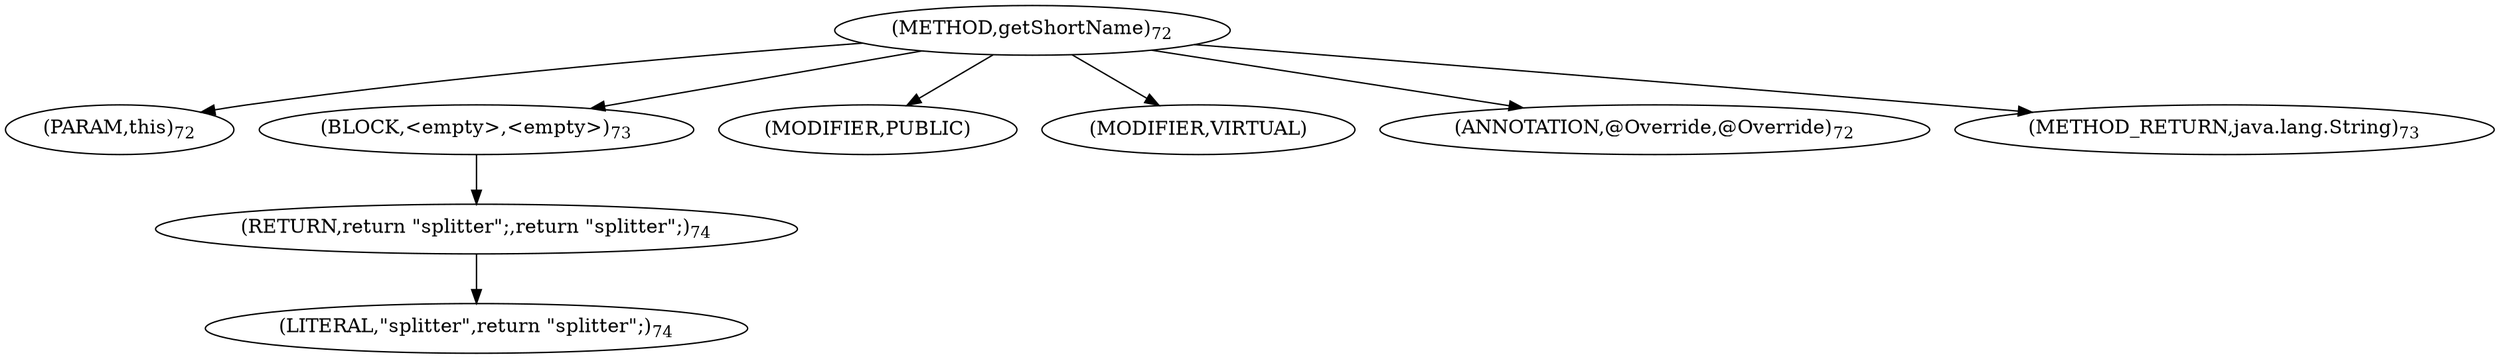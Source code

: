 digraph "getShortName" {  
"138" [label = <(METHOD,getShortName)<SUB>72</SUB>> ]
"139" [label = <(PARAM,this)<SUB>72</SUB>> ]
"140" [label = <(BLOCK,&lt;empty&gt;,&lt;empty&gt;)<SUB>73</SUB>> ]
"141" [label = <(RETURN,return &quot;splitter&quot;;,return &quot;splitter&quot;;)<SUB>74</SUB>> ]
"142" [label = <(LITERAL,&quot;splitter&quot;,return &quot;splitter&quot;;)<SUB>74</SUB>> ]
"143" [label = <(MODIFIER,PUBLIC)> ]
"144" [label = <(MODIFIER,VIRTUAL)> ]
"145" [label = <(ANNOTATION,@Override,@Override)<SUB>72</SUB>> ]
"146" [label = <(METHOD_RETURN,java.lang.String)<SUB>73</SUB>> ]
  "138" -> "139" 
  "138" -> "140" 
  "138" -> "143" 
  "138" -> "144" 
  "138" -> "145" 
  "138" -> "146" 
  "140" -> "141" 
  "141" -> "142" 
}
